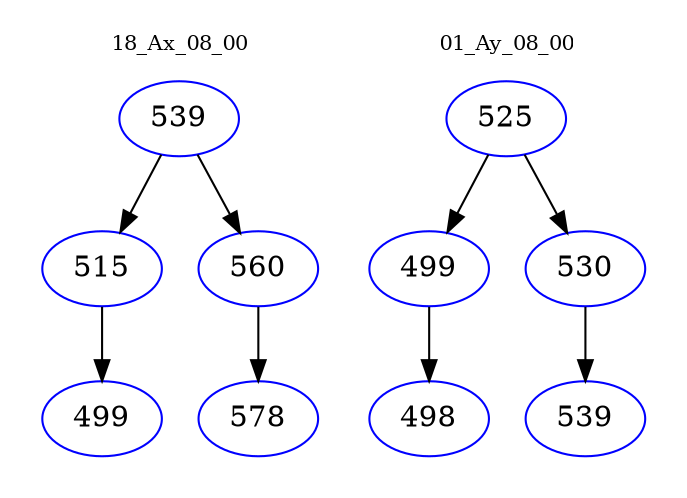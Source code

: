 digraph{
subgraph cluster_0 {
color = white
label = "18_Ax_08_00";
fontsize=10;
T0_539 [label="539", color="blue"]
T0_539 -> T0_515 [color="black"]
T0_515 [label="515", color="blue"]
T0_515 -> T0_499 [color="black"]
T0_499 [label="499", color="blue"]
T0_539 -> T0_560 [color="black"]
T0_560 [label="560", color="blue"]
T0_560 -> T0_578 [color="black"]
T0_578 [label="578", color="blue"]
}
subgraph cluster_1 {
color = white
label = "01_Ay_08_00";
fontsize=10;
T1_525 [label="525", color="blue"]
T1_525 -> T1_499 [color="black"]
T1_499 [label="499", color="blue"]
T1_499 -> T1_498 [color="black"]
T1_498 [label="498", color="blue"]
T1_525 -> T1_530 [color="black"]
T1_530 [label="530", color="blue"]
T1_530 -> T1_539 [color="black"]
T1_539 [label="539", color="blue"]
}
}
